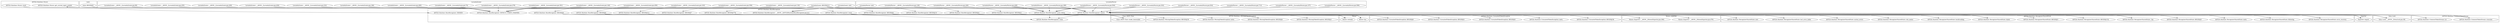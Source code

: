digraph {
graph [overlap=false]
subgraph cluster_ANTLR_Runtime_UnwantedTokenException {
	label="ANTLR::Runtime::UnwantedTokenException";
	"ANTLR::Runtime::UnwantedTokenException::BEGIN@36";
	"ANTLR::Runtime::UnwantedTokenException::meta";
	"ANTLR::Runtime::UnwantedTokenException::BEGIN@5";
	"ANTLR::Runtime::UnwantedTokenException::BEGIN@3";
	"ANTLR::Runtime::UnwantedTokenException::BEGIN@8";
}
subgraph cluster_ANTLR_Runtime_RecognizerSharedState {
	label="ANTLR::Runtime::RecognizerSharedState";
	"ANTLR::Runtime::RecognizerSharedState::error_recovery";
	"ANTLR::Runtime::RecognizerSharedState::meta";
	"ANTLR::Runtime::RecognizerSharedState::BEGIN@5";
	"ANTLR::Runtime::RecognizerSharedState::backtracking";
	"ANTLR::Runtime::RecognizerSharedState::rule_memo";
	"ANTLR::Runtime::RecognizerSharedState::_fsp";
	"ANTLR::Runtime::RecognizerSharedState::BEGIN@152";
	"ANTLR::Runtime::RecognizerSharedState::following";
	"ANTLR::Runtime::RecognizerSharedState::BEGIN@3";
	"ANTLR::Runtime::RecognizerSharedState::failed";
	"ANTLR::Runtime::RecognizerSharedState::new";
	"ANTLR::Runtime::RecognizerSharedState::syntax_errors";
	"ANTLR::Runtime::RecognizerSharedState::last_error_index";
}
subgraph cluster_Moose_Exporter {
	label="Moose::Exporter";
	"Moose::Exporter::__ANON__[Moose/Exporter.pm:479]";
	"Moose::Exporter::__ANON__[Moose/Exporter.pm:390]";
}
subgraph cluster_Class_MOP_Class {
	label="Class::MOP::Class";
	"Class::MOP::Class::make_immutable";
}
subgraph cluster_ANTLR_Runtime_Parser {
	label="ANTLR::Runtime::Parser";
	"ANTLR::Runtime::Parser::get_current_input_symbol";
	"ANTLR::Runtime::Parser::reset";
}
subgraph cluster_ANTLR_Runtime_MissingTokenException {
	label="ANTLR::Runtime::MissingTokenException";
	"ANTLR::Runtime::MissingTokenException::BEGIN@3";
	"ANTLR::Runtime::MissingTokenException::BEGIN@6";
	"ANTLR::Runtime::MissingTokenException::meta";
	"ANTLR::Runtime::MissingTokenException::BEGIN@39";
}
subgraph cluster_Moose {
	label="Moose";
	"Moose::has";
	"Moose::extends";
}
subgraph cluster_Exporter {
	label="Exporter";
	"Exporter::import";
}
subgraph cluster_main {
	label="main";
	"main::BEGIN@9";
}
subgraph cluster_Data_Lock {
	label="Data::Lock";
	"Data::Lock::__ANON__[Data/Lock.pm:38]";
}
subgraph cluster_ANTLR_Runtime_CommonTokenStream {
	label="ANTLR::Runtime::CommonTokenStream";
	"ANTLR::Runtime::CommonTokenStream::consume";
	"ANTLR::Runtime::CommonTokenStream::LA";
}
subgraph cluster_ANTLR_Runtime_BaseRecognizer {
	label="ANTLR::Runtime::BaseRecognizer";
	"ANTLR::Runtime::BaseRecognizer::BEGIN@9";
	"ANTLR::Runtime::BaseRecognizer::BEGIN@8";
	"ANTLR::Runtime::BaseRecognizer::BEGIN@10";
	"ANTLR::Runtime::BaseRecognizer::BEGIN@778";
	"ANTLR::Runtime::BaseRecognizer::__ANON__[ANTLR/Runtime/BaseRecognizer.pm:41]";
	"ANTLR::Runtime::BaseRecognizer::DEFAULT_TOKEN_CHANNEL";
	"ANTLR::Runtime::BaseRecognizer::reset";
	"ANTLR::Runtime::BaseRecognizer::BEGIN@7";
	"ANTLR::Runtime::BaseRecognizer::HIDDEN";
	"ANTLR::Runtime::BaseRecognizer::BEGIN@4";
	"ANTLR::Runtime::BaseRecognizer::BEGIN@3";
	"ANTLR::Runtime::BaseRecognizer::state";
	"ANTLR::Runtime::BaseRecognizer::push_follow";
	"ANTLR::Runtime::BaseRecognizer::BEGIN@12";
	"ANTLR::Runtime::BaseRecognizer::match";
	"ANTLR::Runtime::BaseRecognizer::BEGIN@6";
}
subgraph cluster_Lavanda2Lexer {
	label="Lavanda2Lexer";
	"Lavanda2Lexer::__ANON__[Lavanda2Lexer.pm:140]";
	"Lavanda2Lexer::__ANON__[Lavanda2Lexer.pm:301]";
	"Lavanda2Lexer::BEGIN@14";
	"Lavanda2Lexer::__ANON__[Lavanda2Lexer.pm:74]";
	"Lavanda2Lexer::__ANON__[Lavanda2Lexer.pm:490]";
	"Lavanda2Lexer::__ANON__[Lavanda2Lexer.pm:186]";
	"Lavanda2Lexer::__ANON__[Lavanda2Lexer.pm:232]";
	"Lavanda2Lexer::__ANON__[Lavanda2Lexer.pm:404]";
	"Lavanda2Lexer::new";
	"Lavanda2Lexer::__ANON__[Lavanda2Lexer.pm:255]";
	"Lavanda2Lexer::__ANON__[Lavanda2Lexer.pm:96]";
	"Lavanda2Lexer::__ANON__[Lavanda2Lexer.pm:118]";
	"Lavanda2Lexer::__ANON__[Lavanda2Lexer.pm:558]";
	"Lavanda2Lexer::__ANON__[Lavanda2Lexer.pm:163]";
	"Lavanda2Lexer::__ANON__[Lavanda2Lexer.pm:459]";
	"Lavanda2Lexer::__ANON__[Lavanda2Lexer.pm:278]";
	"Lavanda2Lexer::__ANON__[Lavanda2Lexer.pm:209]";
}
subgraph cluster_Lavanda2Parser {
	label="Lavanda2Parser";
	"Lavanda2Parser::__ANON__[Lavanda2Parser.pm:126]";
	"Lavanda2Parser::__ANON__[Lavanda2Parser.pm:157]";
	"Lavanda2Parser::__ANON__[Lavanda2Parser.pm:713]";
	"Lavanda2Parser::__ANON__[Lavanda2Parser.pm:448]";
	"Lavanda2Parser::__ANON__[Lavanda2Parser.pm:634]";
	"Lavanda2Parser::__ANON__[Lavanda2Parser.pm:504]";
	"Lavanda2Parser::__ANON__[Lavanda2Parser.pm:389]";
	"Lavanda2Parser::new";
	"Lavanda2Parser::__ANON__[Lavanda2Parser.pm:569]";
	"Lavanda2Parser::__ANON__[Lavanda2Parser.pm:246]";
	"Lavanda2Parser::__ANON__[Lavanda2Parser.pm:303]";
}
"ANTLR::Runtime::BaseRecognizer::BEGIN@778" -> "Moose::Exporter::__ANON__[Moose/Exporter.pm:479]";
"ANTLR::Runtime::BaseRecognizer::BEGIN@9" -> "ANTLR::Runtime::MissingTokenException::BEGIN@6";
"main::BEGIN@9" -> "ANTLR::Runtime::BaseRecognizer::HIDDEN";
"ANTLR::Runtime::BaseRecognizer::BEGIN@4" -> "Exporter::import";
"ANTLR::Runtime::BaseRecognizer::BEGIN@3" -> "Exporter::import";
"ANTLR::Runtime::BaseRecognizer::BEGIN@6" -> "ANTLR::Runtime::RecognizerSharedState::meta";
"ANTLR::Runtime::BaseRecognizer::BEGIN@8" -> "ANTLR::Runtime::UnwantedTokenException::BEGIN@8";
"Lavanda2Lexer::BEGIN@14" -> "ANTLR::Runtime::BaseRecognizer::BEGIN@6";
"Lavanda2Lexer::__ANON__[Lavanda2Lexer.pm:301]" -> "ANTLR::Runtime::BaseRecognizer::DEFAULT_TOKEN_CHANNEL";
"Lavanda2Lexer::__ANON__[Lavanda2Lexer.pm:140]" -> "ANTLR::Runtime::BaseRecognizer::DEFAULT_TOKEN_CHANNEL";
"Lavanda2Lexer::__ANON__[Lavanda2Lexer.pm:558]" -> "ANTLR::Runtime::BaseRecognizer::DEFAULT_TOKEN_CHANNEL";
"Lavanda2Lexer::__ANON__[Lavanda2Lexer.pm:163]" -> "ANTLR::Runtime::BaseRecognizer::DEFAULT_TOKEN_CHANNEL";
"Lavanda2Lexer::__ANON__[Lavanda2Lexer.pm:74]" -> "ANTLR::Runtime::BaseRecognizer::DEFAULT_TOKEN_CHANNEL";
"Lavanda2Lexer::__ANON__[Lavanda2Lexer.pm:490]" -> "ANTLR::Runtime::BaseRecognizer::DEFAULT_TOKEN_CHANNEL";
"Lavanda2Lexer::__ANON__[Lavanda2Lexer.pm:186]" -> "ANTLR::Runtime::BaseRecognizer::DEFAULT_TOKEN_CHANNEL";
"Lavanda2Lexer::__ANON__[Lavanda2Lexer.pm:232]" -> "ANTLR::Runtime::BaseRecognizer::DEFAULT_TOKEN_CHANNEL";
"Lavanda2Lexer::__ANON__[Lavanda2Lexer.pm:404]" -> "ANTLR::Runtime::BaseRecognizer::DEFAULT_TOKEN_CHANNEL";
"Lavanda2Lexer::__ANON__[Lavanda2Lexer.pm:96]" -> "ANTLR::Runtime::BaseRecognizer::DEFAULT_TOKEN_CHANNEL";
"Lavanda2Lexer::__ANON__[Lavanda2Lexer.pm:255]" -> "ANTLR::Runtime::BaseRecognizer::DEFAULT_TOKEN_CHANNEL";
"Lavanda2Lexer::__ANON__[Lavanda2Lexer.pm:459]" -> "ANTLR::Runtime::BaseRecognizer::DEFAULT_TOKEN_CHANNEL";
"Lavanda2Lexer::__ANON__[Lavanda2Lexer.pm:278]" -> "ANTLR::Runtime::BaseRecognizer::DEFAULT_TOKEN_CHANNEL";
"Lavanda2Lexer::__ANON__[Lavanda2Lexer.pm:118]" -> "ANTLR::Runtime::BaseRecognizer::DEFAULT_TOKEN_CHANNEL";
"Lavanda2Lexer::__ANON__[Lavanda2Lexer.pm:209]" -> "ANTLR::Runtime::BaseRecognizer::DEFAULT_TOKEN_CHANNEL";
"ANTLR::Runtime::BaseRecognizer::match" -> "ANTLR::Runtime::RecognizerSharedState::failed";
"ANTLR::Runtime::BaseRecognizer::reset" -> "ANTLR::Runtime::RecognizerSharedState::failed";
"ANTLR::Runtime::BaseRecognizer::BEGIN@8" -> "ANTLR::Runtime::UnwantedTokenException::meta";
"ANTLR::Runtime::BaseRecognizer::BEGIN@6" -> "ANTLR::Runtime::RecognizerSharedState::BEGIN@3";
"Lavanda2Parser::__ANON__[Lavanda2Parser.pm:504]" -> "ANTLR::Runtime::BaseRecognizer::push_follow";
"Lavanda2Parser::__ANON__[Lavanda2Parser.pm:389]" -> "ANTLR::Runtime::BaseRecognizer::push_follow";
"Lavanda2Parser::__ANON__[Lavanda2Parser.pm:126]" -> "ANTLR::Runtime::BaseRecognizer::push_follow";
"Lavanda2Parser::__ANON__[Lavanda2Parser.pm:448]" -> "ANTLR::Runtime::BaseRecognizer::push_follow";
"Lavanda2Parser::__ANON__[Lavanda2Parser.pm:246]" -> "ANTLR::Runtime::BaseRecognizer::push_follow";
"Lavanda2Parser::__ANON__[Lavanda2Parser.pm:303]" -> "ANTLR::Runtime::BaseRecognizer::push_follow";
"ANTLR::Runtime::BaseRecognizer::BEGIN@8" -> "ANTLR::Runtime::UnwantedTokenException::BEGIN@3";
"ANTLR::Runtime::BaseRecognizer::BEGIN@8" -> "Moose::extends";
"ANTLR::Runtime::BaseRecognizer::BEGIN@9" -> "Moose::extends";
"ANTLR::Runtime::BaseRecognizer::BEGIN@8" -> "ANTLR::Runtime::UnwantedTokenException::BEGIN@36";
"ANTLR::Runtime::BaseRecognizer::match" -> "ANTLR::Runtime::Parser::get_current_input_symbol";
"Lavanda2Lexer::BEGIN@14" -> "ANTLR::Runtime::BaseRecognizer::BEGIN@10";
"ANTLR::Runtime::BaseRecognizer::reset" -> "ANTLR::Runtime::RecognizerSharedState::error_recovery";
"ANTLR::Runtime::BaseRecognizer::match" -> "ANTLR::Runtime::RecognizerSharedState::error_recovery";
"ANTLR::Runtime::BaseRecognizer::BEGIN@6" -> "ANTLR::Runtime::RecognizerSharedState::BEGIN@5";
"ANTLR::Runtime::BaseRecognizer::BEGIN@8" -> "ANTLR::Runtime::UnwantedTokenException::BEGIN@5";
"ANTLR::Runtime::Parser::reset" -> "ANTLR::Runtime::BaseRecognizer::reset";
"Lavanda2Lexer::BEGIN@14" -> "ANTLR::Runtime::BaseRecognizer::BEGIN@3";
"Lavanda2Lexer::BEGIN@14" -> "ANTLR::Runtime::BaseRecognizer::BEGIN@7";
"ANTLR::Runtime::BaseRecognizer::match" -> "ANTLR::Runtime::CommonTokenStream::consume";
"ANTLR::Runtime::BaseRecognizer::push_follow" -> "Data::Lock::__ANON__[Data/Lock.pm:38]";
"ANTLR::Runtime::BaseRecognizer::match" -> "Data::Lock::__ANON__[Data/Lock.pm:38]";
"Lavanda2Lexer::BEGIN@14" -> "ANTLR::Runtime::BaseRecognizer::BEGIN@4";
"Lavanda2Lexer::new" -> "ANTLR::Runtime::BaseRecognizer::__ANON__[ANTLR/Runtime/BaseRecognizer.pm:41]";
"Lavanda2Parser::new" -> "ANTLR::Runtime::BaseRecognizer::__ANON__[ANTLR/Runtime/BaseRecognizer.pm:41]";
"ANTLR::Runtime::BaseRecognizer::push_follow" -> "ANTLR::Runtime::RecognizerSharedState::following";
"ANTLR::Runtime::BaseRecognizer::reset" -> "ANTLR::Runtime::BaseRecognizer::state";
"ANTLR::Runtime::BaseRecognizer::match" -> "ANTLR::Runtime::BaseRecognizer::state";
"ANTLR::Runtime::BaseRecognizer::push_follow" -> "ANTLR::Runtime::BaseRecognizer::state";
"Lavanda2Lexer::BEGIN@14" -> "ANTLR::Runtime::BaseRecognizer::BEGIN@8";
"Lavanda2Lexer::BEGIN@14" -> "ANTLR::Runtime::BaseRecognizer::BEGIN@778";
"ANTLR::Runtime::BaseRecognizer::BEGIN@8" -> "Class::MOP::Class::make_immutable";
"ANTLR::Runtime::BaseRecognizer::BEGIN@9" -> "Class::MOP::Class::make_immutable";
"ANTLR::Runtime::BaseRecognizer::BEGIN@6" -> "Class::MOP::Class::make_immutable";
"ANTLR::Runtime::BaseRecognizer::BEGIN@6" -> "ANTLR::Runtime::RecognizerSharedState::BEGIN@152";
"ANTLR::Runtime::BaseRecognizer::reset" -> "ANTLR::Runtime::RecognizerSharedState::syntax_errors";
"ANTLR::Runtime::BaseRecognizer::BEGIN@9" -> "Moose::has";
"ANTLR::Runtime::BaseRecognizer::BEGIN@6" -> "Moose::has";
"ANTLR::Runtime::BaseRecognizer::reset" -> "ANTLR::Runtime::RecognizerSharedState::_fsp";
"ANTLR::Runtime::BaseRecognizer::push_follow" -> "ANTLR::Runtime::RecognizerSharedState::_fsp";
"ANTLR::Runtime::BaseRecognizer::BEGIN@12" -> "Moose::Exporter::__ANON__[Moose/Exporter.pm:390]";
"ANTLR::Runtime::BaseRecognizer::reset" -> "ANTLR::Runtime::RecognizerSharedState::last_error_index";
"ANTLR::Runtime::BaseRecognizer::reset" -> "ANTLR::Runtime::RecognizerSharedState::rule_memo";
"ANTLR::Runtime::BaseRecognizer::__ANON__[ANTLR/Runtime/BaseRecognizer.pm:41]" -> "ANTLR::Runtime::RecognizerSharedState::new";
"ANTLR::Runtime::BaseRecognizer::BEGIN@9" -> "ANTLR::Runtime::MissingTokenException::meta";
"ANTLR::Runtime::BaseRecognizer::BEGIN@9" -> "ANTLR::Runtime::MissingTokenException::BEGIN@3";
"Lavanda2Lexer::BEGIN@14" -> "ANTLR::Runtime::BaseRecognizer::BEGIN@12";
"ANTLR::Runtime::BaseRecognizer::reset" -> "ANTLR::Runtime::RecognizerSharedState::backtracking";
"ANTLR::Runtime::BaseRecognizer::BEGIN@9" -> "ANTLR::Runtime::MissingTokenException::BEGIN@39";
"Lavanda2Lexer::BEGIN@14" -> "ANTLR::Runtime::BaseRecognizer::BEGIN@9";
"ANTLR::Runtime::BaseRecognizer::match" -> "ANTLR::Runtime::CommonTokenStream::LA";
"Lavanda2Parser::__ANON__[Lavanda2Parser.pm:448]" -> "ANTLR::Runtime::BaseRecognizer::match";
"Lavanda2Parser::__ANON__[Lavanda2Parser.pm:713]" -> "ANTLR::Runtime::BaseRecognizer::match";
"Lavanda2Parser::__ANON__[Lavanda2Parser.pm:157]" -> "ANTLR::Runtime::BaseRecognizer::match";
"Lavanda2Parser::__ANON__[Lavanda2Parser.pm:634]" -> "ANTLR::Runtime::BaseRecognizer::match";
"Lavanda2Parser::__ANON__[Lavanda2Parser.pm:504]" -> "ANTLR::Runtime::BaseRecognizer::match";
"Lavanda2Parser::__ANON__[Lavanda2Parser.pm:389]" -> "ANTLR::Runtime::BaseRecognizer::match";
"Lavanda2Parser::__ANON__[Lavanda2Parser.pm:569]" -> "ANTLR::Runtime::BaseRecognizer::match";
"Lavanda2Parser::__ANON__[Lavanda2Parser.pm:303]" -> "ANTLR::Runtime::BaseRecognizer::match";
}
